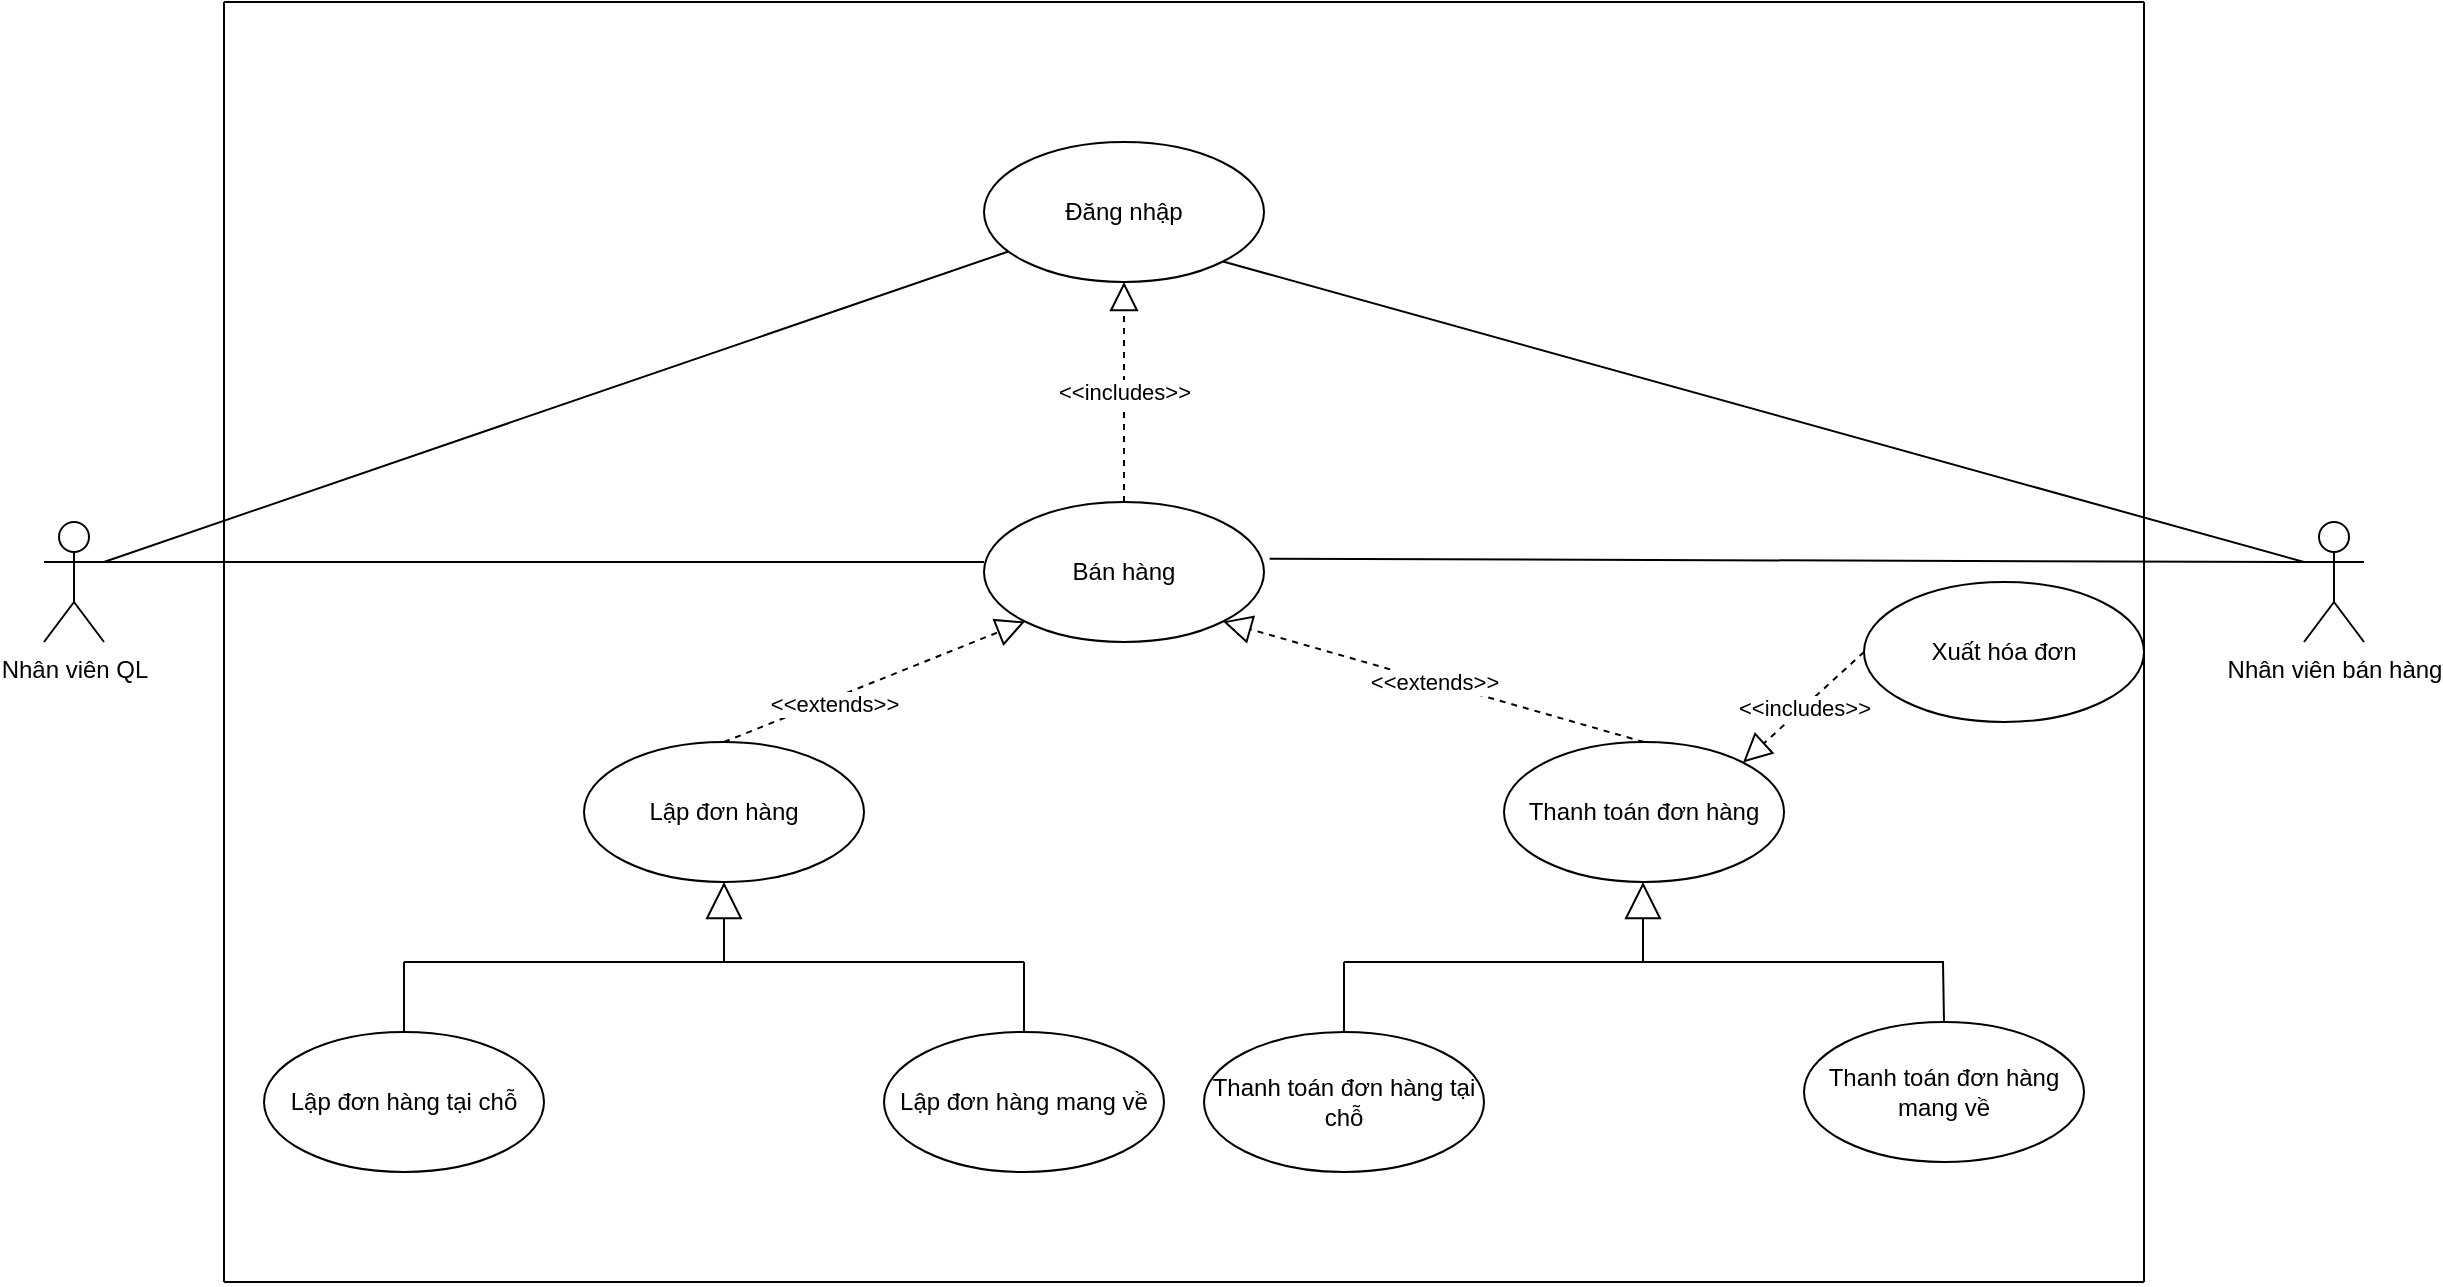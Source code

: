 <mxfile version="16.4.11" type="device"><diagram id="_0gWuzgRoiiAJQG14Ohx" name="Page-1"><mxGraphModel dx="1483" dy="916" grid="1" gridSize="10" guides="1" tooltips="1" connect="1" arrows="1" fold="1" page="1" pageScale="1" pageWidth="850" pageHeight="1100" math="0" shadow="0"><root><mxCell id="0"/><mxCell id="1" parent="0"/><mxCell id="yXhnzUfgJFmSbV6oBE9K-1" value="Bán hàng" style="ellipse;whiteSpace=wrap;html=1;" parent="1" vertex="1"><mxGeometry x="780" y="250" width="140" height="70" as="geometry"/></mxCell><mxCell id="yXhnzUfgJFmSbV6oBE9K-2" value="Đăng nhập" style="ellipse;whiteSpace=wrap;html=1;" parent="1" vertex="1"><mxGeometry x="780" y="70" width="140" height="70" as="geometry"/></mxCell><mxCell id="yXhnzUfgJFmSbV6oBE9K-3" value="" style="endArrow=none;html=1;rounded=0;exitX=1;exitY=0.333;exitDx=0;exitDy=0;exitPerimeter=0;" parent="1" source="yXhnzUfgJFmSbV6oBE9K-7" edge="1"><mxGeometry width="50" height="50" relative="1" as="geometry"><mxPoint x="440" y="270" as="sourcePoint"/><mxPoint x="780" y="280" as="targetPoint"/></mxGeometry></mxCell><mxCell id="yXhnzUfgJFmSbV6oBE9K-4" value="" style="endArrow=none;html=1;rounded=0;exitX=1;exitY=0.333;exitDx=0;exitDy=0;exitPerimeter=0;" parent="1" source="yXhnzUfgJFmSbV6oBE9K-7" target="yXhnzUfgJFmSbV6oBE9K-2" edge="1"><mxGeometry width="50" height="50" relative="1" as="geometry"><mxPoint x="422.692" y="250" as="sourcePoint"/><mxPoint x="450" y="150" as="targetPoint"/></mxGeometry></mxCell><mxCell id="yXhnzUfgJFmSbV6oBE9K-6" value="Lập đơn hàng" style="ellipse;whiteSpace=wrap;html=1;" parent="1" vertex="1"><mxGeometry x="580" y="370" width="140" height="70" as="geometry"/></mxCell><mxCell id="yXhnzUfgJFmSbV6oBE9K-7" value="Nhân viên QL" style="shape=umlActor;verticalLabelPosition=bottom;verticalAlign=top;html=1;" parent="1" vertex="1"><mxGeometry x="310" y="260" width="30" height="60" as="geometry"/></mxCell><mxCell id="yXhnzUfgJFmSbV6oBE9K-8" value="" style="endArrow=block;dashed=1;endFill=0;endSize=12;html=1;rounded=0;exitX=0.5;exitY=0;exitDx=0;exitDy=0;entryX=0;entryY=1;entryDx=0;entryDy=0;" parent="1" source="yXhnzUfgJFmSbV6oBE9K-6" target="yXhnzUfgJFmSbV6oBE9K-1" edge="1"><mxGeometry width="160" relative="1" as="geometry"><mxPoint x="950" y="200" as="sourcePoint"/><mxPoint x="910" y="270" as="targetPoint"/></mxGeometry></mxCell><mxCell id="yXhnzUfgJFmSbV6oBE9K-9" value="&amp;lt;&amp;lt;extends&amp;gt;&amp;gt;" style="edgeLabel;html=1;align=center;verticalAlign=middle;resizable=0;points=[];" parent="yXhnzUfgJFmSbV6oBE9K-8" vertex="1" connectable="0"><mxGeometry x="-0.285" y="-2" relative="1" as="geometry"><mxPoint as="offset"/></mxGeometry></mxCell><mxCell id="yXhnzUfgJFmSbV6oBE9K-10" value="&amp;lt;&amp;lt;includes&amp;gt;&amp;gt;" style="endArrow=block;dashed=1;endFill=0;endSize=12;html=1;rounded=0;entryX=0.5;entryY=1;entryDx=0;entryDy=0;exitX=0.5;exitY=0;exitDx=0;exitDy=0;" parent="1" source="yXhnzUfgJFmSbV6oBE9K-1" target="yXhnzUfgJFmSbV6oBE9K-2" edge="1"><mxGeometry width="160" relative="1" as="geometry"><mxPoint x="710" y="240" as="sourcePoint"/><mxPoint x="870" y="240" as="targetPoint"/></mxGeometry></mxCell><mxCell id="yXhnzUfgJFmSbV6oBE9K-15" value="Thanh toán đơn hàng" style="ellipse;whiteSpace=wrap;html=1;" parent="1" vertex="1"><mxGeometry x="1040" y="370" width="140" height="70" as="geometry"/></mxCell><mxCell id="yXhnzUfgJFmSbV6oBE9K-16" value="&amp;lt;&amp;lt;extends&amp;gt;&amp;gt;" style="endArrow=block;dashed=1;endFill=0;endSize=12;html=1;rounded=0;exitX=0.5;exitY=0;exitDx=0;exitDy=0;entryX=1;entryY=1;entryDx=0;entryDy=0;" parent="1" source="yXhnzUfgJFmSbV6oBE9K-15" target="yXhnzUfgJFmSbV6oBE9K-1" edge="1"><mxGeometry width="160" relative="1" as="geometry"><mxPoint x="968.74" y="318.77" as="sourcePoint"/><mxPoint x="860.84" y="292.42" as="targetPoint"/></mxGeometry></mxCell><mxCell id="yXhnzUfgJFmSbV6oBE9K-17" value="Nhân viên bán hàng" style="shape=umlActor;verticalLabelPosition=bottom;verticalAlign=top;html=1;" parent="1" vertex="1"><mxGeometry x="1440" y="260" width="30" height="60" as="geometry"/></mxCell><mxCell id="yXhnzUfgJFmSbV6oBE9K-18" value="" style="endArrow=none;html=1;rounded=0;entryX=0;entryY=0.333;entryDx=0;entryDy=0;entryPerimeter=0;exitX=1.02;exitY=0.406;exitDx=0;exitDy=0;exitPerimeter=0;" parent="1" source="yXhnzUfgJFmSbV6oBE9K-1" target="yXhnzUfgJFmSbV6oBE9K-17" edge="1"><mxGeometry width="50" height="50" relative="1" as="geometry"><mxPoint x="820" y="360" as="sourcePoint"/><mxPoint x="870" y="310" as="targetPoint"/></mxGeometry></mxCell><mxCell id="yXhnzUfgJFmSbV6oBE9K-21" value="" style="endArrow=none;html=1;rounded=0;exitX=1;exitY=1;exitDx=0;exitDy=0;entryX=0;entryY=0.333;entryDx=0;entryDy=0;entryPerimeter=0;" parent="1" source="yXhnzUfgJFmSbV6oBE9K-2" edge="1" target="yXhnzUfgJFmSbV6oBE9K-17"><mxGeometry width="50" height="50" relative="1" as="geometry"><mxPoint x="820" y="260" as="sourcePoint"/><mxPoint x="1210" y="280" as="targetPoint"/></mxGeometry></mxCell><mxCell id="f3-w44_0SiD2t12y_BWe-1" value="Lập đơn hàng tại chỗ" style="ellipse;whiteSpace=wrap;html=1;" vertex="1" parent="1"><mxGeometry x="420" y="515" width="140" height="70" as="geometry"/></mxCell><mxCell id="f3-w44_0SiD2t12y_BWe-2" value="Lập đơn hàng mang về" style="ellipse;whiteSpace=wrap;html=1;" vertex="1" parent="1"><mxGeometry x="730" y="515" width="140" height="70" as="geometry"/></mxCell><mxCell id="f3-w44_0SiD2t12y_BWe-3" value="Thanh toán đơn hàng tại chỗ" style="ellipse;whiteSpace=wrap;html=1;" vertex="1" parent="1"><mxGeometry x="890" y="515" width="140" height="70" as="geometry"/></mxCell><mxCell id="f3-w44_0SiD2t12y_BWe-5" value="Thanh toán đơn hàng mang về" style="ellipse;whiteSpace=wrap;html=1;" vertex="1" parent="1"><mxGeometry x="1190" y="510" width="140" height="70" as="geometry"/></mxCell><mxCell id="f3-w44_0SiD2t12y_BWe-6" value="" style="endArrow=block;endSize=16;endFill=0;html=1;rounded=0;entryX=0.5;entryY=1;entryDx=0;entryDy=0;" edge="1" parent="1" target="yXhnzUfgJFmSbV6oBE9K-6"><mxGeometry width="160" relative="1" as="geometry"><mxPoint x="650" y="480" as="sourcePoint"/><mxPoint x="930" y="440" as="targetPoint"/></mxGeometry></mxCell><mxCell id="f3-w44_0SiD2t12y_BWe-7" value="" style="endArrow=block;endSize=16;endFill=0;html=1;rounded=0;entryX=0.5;entryY=1;entryDx=0;entryDy=0;" edge="1" parent="1"><mxGeometry width="160" relative="1" as="geometry"><mxPoint x="1109.5" y="480" as="sourcePoint"/><mxPoint x="1109.5" y="440" as="targetPoint"/></mxGeometry></mxCell><mxCell id="f3-w44_0SiD2t12y_BWe-8" value="" style="endArrow=none;html=1;rounded=0;" edge="1" parent="1"><mxGeometry width="50" height="50" relative="1" as="geometry"><mxPoint x="490" y="480" as="sourcePoint"/><mxPoint x="800" y="480" as="targetPoint"/></mxGeometry></mxCell><mxCell id="f3-w44_0SiD2t12y_BWe-9" value="" style="endArrow=none;html=1;rounded=0;entryX=0.5;entryY=0;entryDx=0;entryDy=0;" edge="1" parent="1" target="f3-w44_0SiD2t12y_BWe-2"><mxGeometry width="50" height="50" relative="1" as="geometry"><mxPoint x="800" y="480" as="sourcePoint"/><mxPoint x="880" y="420" as="targetPoint"/></mxGeometry></mxCell><mxCell id="f3-w44_0SiD2t12y_BWe-10" value="" style="endArrow=none;html=1;rounded=0;entryX=0.5;entryY=0;entryDx=0;entryDy=0;" edge="1" parent="1" target="f3-w44_0SiD2t12y_BWe-1"><mxGeometry width="50" height="50" relative="1" as="geometry"><mxPoint x="490" y="480" as="sourcePoint"/><mxPoint x="810" y="525" as="targetPoint"/></mxGeometry></mxCell><mxCell id="f3-w44_0SiD2t12y_BWe-11" value="" style="endArrow=none;html=1;rounded=0;" edge="1" parent="1"><mxGeometry width="50" height="50" relative="1" as="geometry"><mxPoint x="960" y="480" as="sourcePoint"/><mxPoint x="1260" y="480" as="targetPoint"/></mxGeometry></mxCell><mxCell id="f3-w44_0SiD2t12y_BWe-12" value="" style="endArrow=none;html=1;rounded=0;entryX=0.5;entryY=0;entryDx=0;entryDy=0;" edge="1" parent="1" target="f3-w44_0SiD2t12y_BWe-3"><mxGeometry width="50" height="50" relative="1" as="geometry"><mxPoint x="960" y="480" as="sourcePoint"/><mxPoint x="810" y="525" as="targetPoint"/></mxGeometry></mxCell><mxCell id="f3-w44_0SiD2t12y_BWe-13" value="" style="endArrow=none;html=1;rounded=0;" edge="1" parent="1"><mxGeometry width="50" height="50" relative="1" as="geometry"><mxPoint x="1259.5" y="480" as="sourcePoint"/><mxPoint x="1260" y="510" as="targetPoint"/></mxGeometry></mxCell><mxCell id="f3-w44_0SiD2t12y_BWe-14" value="" style="endArrow=none;html=1;rounded=0;" edge="1" parent="1"><mxGeometry width="50" height="50" relative="1" as="geometry"><mxPoint x="400" y="640" as="sourcePoint"/><mxPoint x="400" as="targetPoint"/></mxGeometry></mxCell><mxCell id="f3-w44_0SiD2t12y_BWe-15" value="" style="endArrow=none;html=1;rounded=0;" edge="1" parent="1"><mxGeometry width="50" height="50" relative="1" as="geometry"><mxPoint x="1360" y="640" as="sourcePoint"/><mxPoint x="1360" as="targetPoint"/></mxGeometry></mxCell><mxCell id="f3-w44_0SiD2t12y_BWe-16" value="" style="endArrow=none;html=1;rounded=0;" edge="1" parent="1"><mxGeometry width="50" height="50" relative="1" as="geometry"><mxPoint x="400" as="sourcePoint"/><mxPoint x="1360" as="targetPoint"/></mxGeometry></mxCell><mxCell id="f3-w44_0SiD2t12y_BWe-17" value="" style="endArrow=none;html=1;rounded=0;" edge="1" parent="1"><mxGeometry width="50" height="50" relative="1" as="geometry"><mxPoint x="400" y="640" as="sourcePoint"/><mxPoint x="1360" y="640" as="targetPoint"/></mxGeometry></mxCell><mxCell id="f3-w44_0SiD2t12y_BWe-18" value="Xuất hóa đơn" style="ellipse;whiteSpace=wrap;html=1;" vertex="1" parent="1"><mxGeometry x="1220" y="290" width="140" height="70" as="geometry"/></mxCell><mxCell id="f3-w44_0SiD2t12y_BWe-19" value="&amp;lt;&amp;lt;includes&amp;gt;&amp;gt;" style="endArrow=block;dashed=1;endFill=0;endSize=12;html=1;rounded=0;entryX=1;entryY=0;entryDx=0;entryDy=0;exitX=0;exitY=0.5;exitDx=0;exitDy=0;" edge="1" parent="1" source="f3-w44_0SiD2t12y_BWe-18" target="yXhnzUfgJFmSbV6oBE9K-15"><mxGeometry width="160" relative="1" as="geometry"><mxPoint x="1010" y="280" as="sourcePoint"/><mxPoint x="1170" y="280" as="targetPoint"/></mxGeometry></mxCell></root></mxGraphModel></diagram></mxfile>